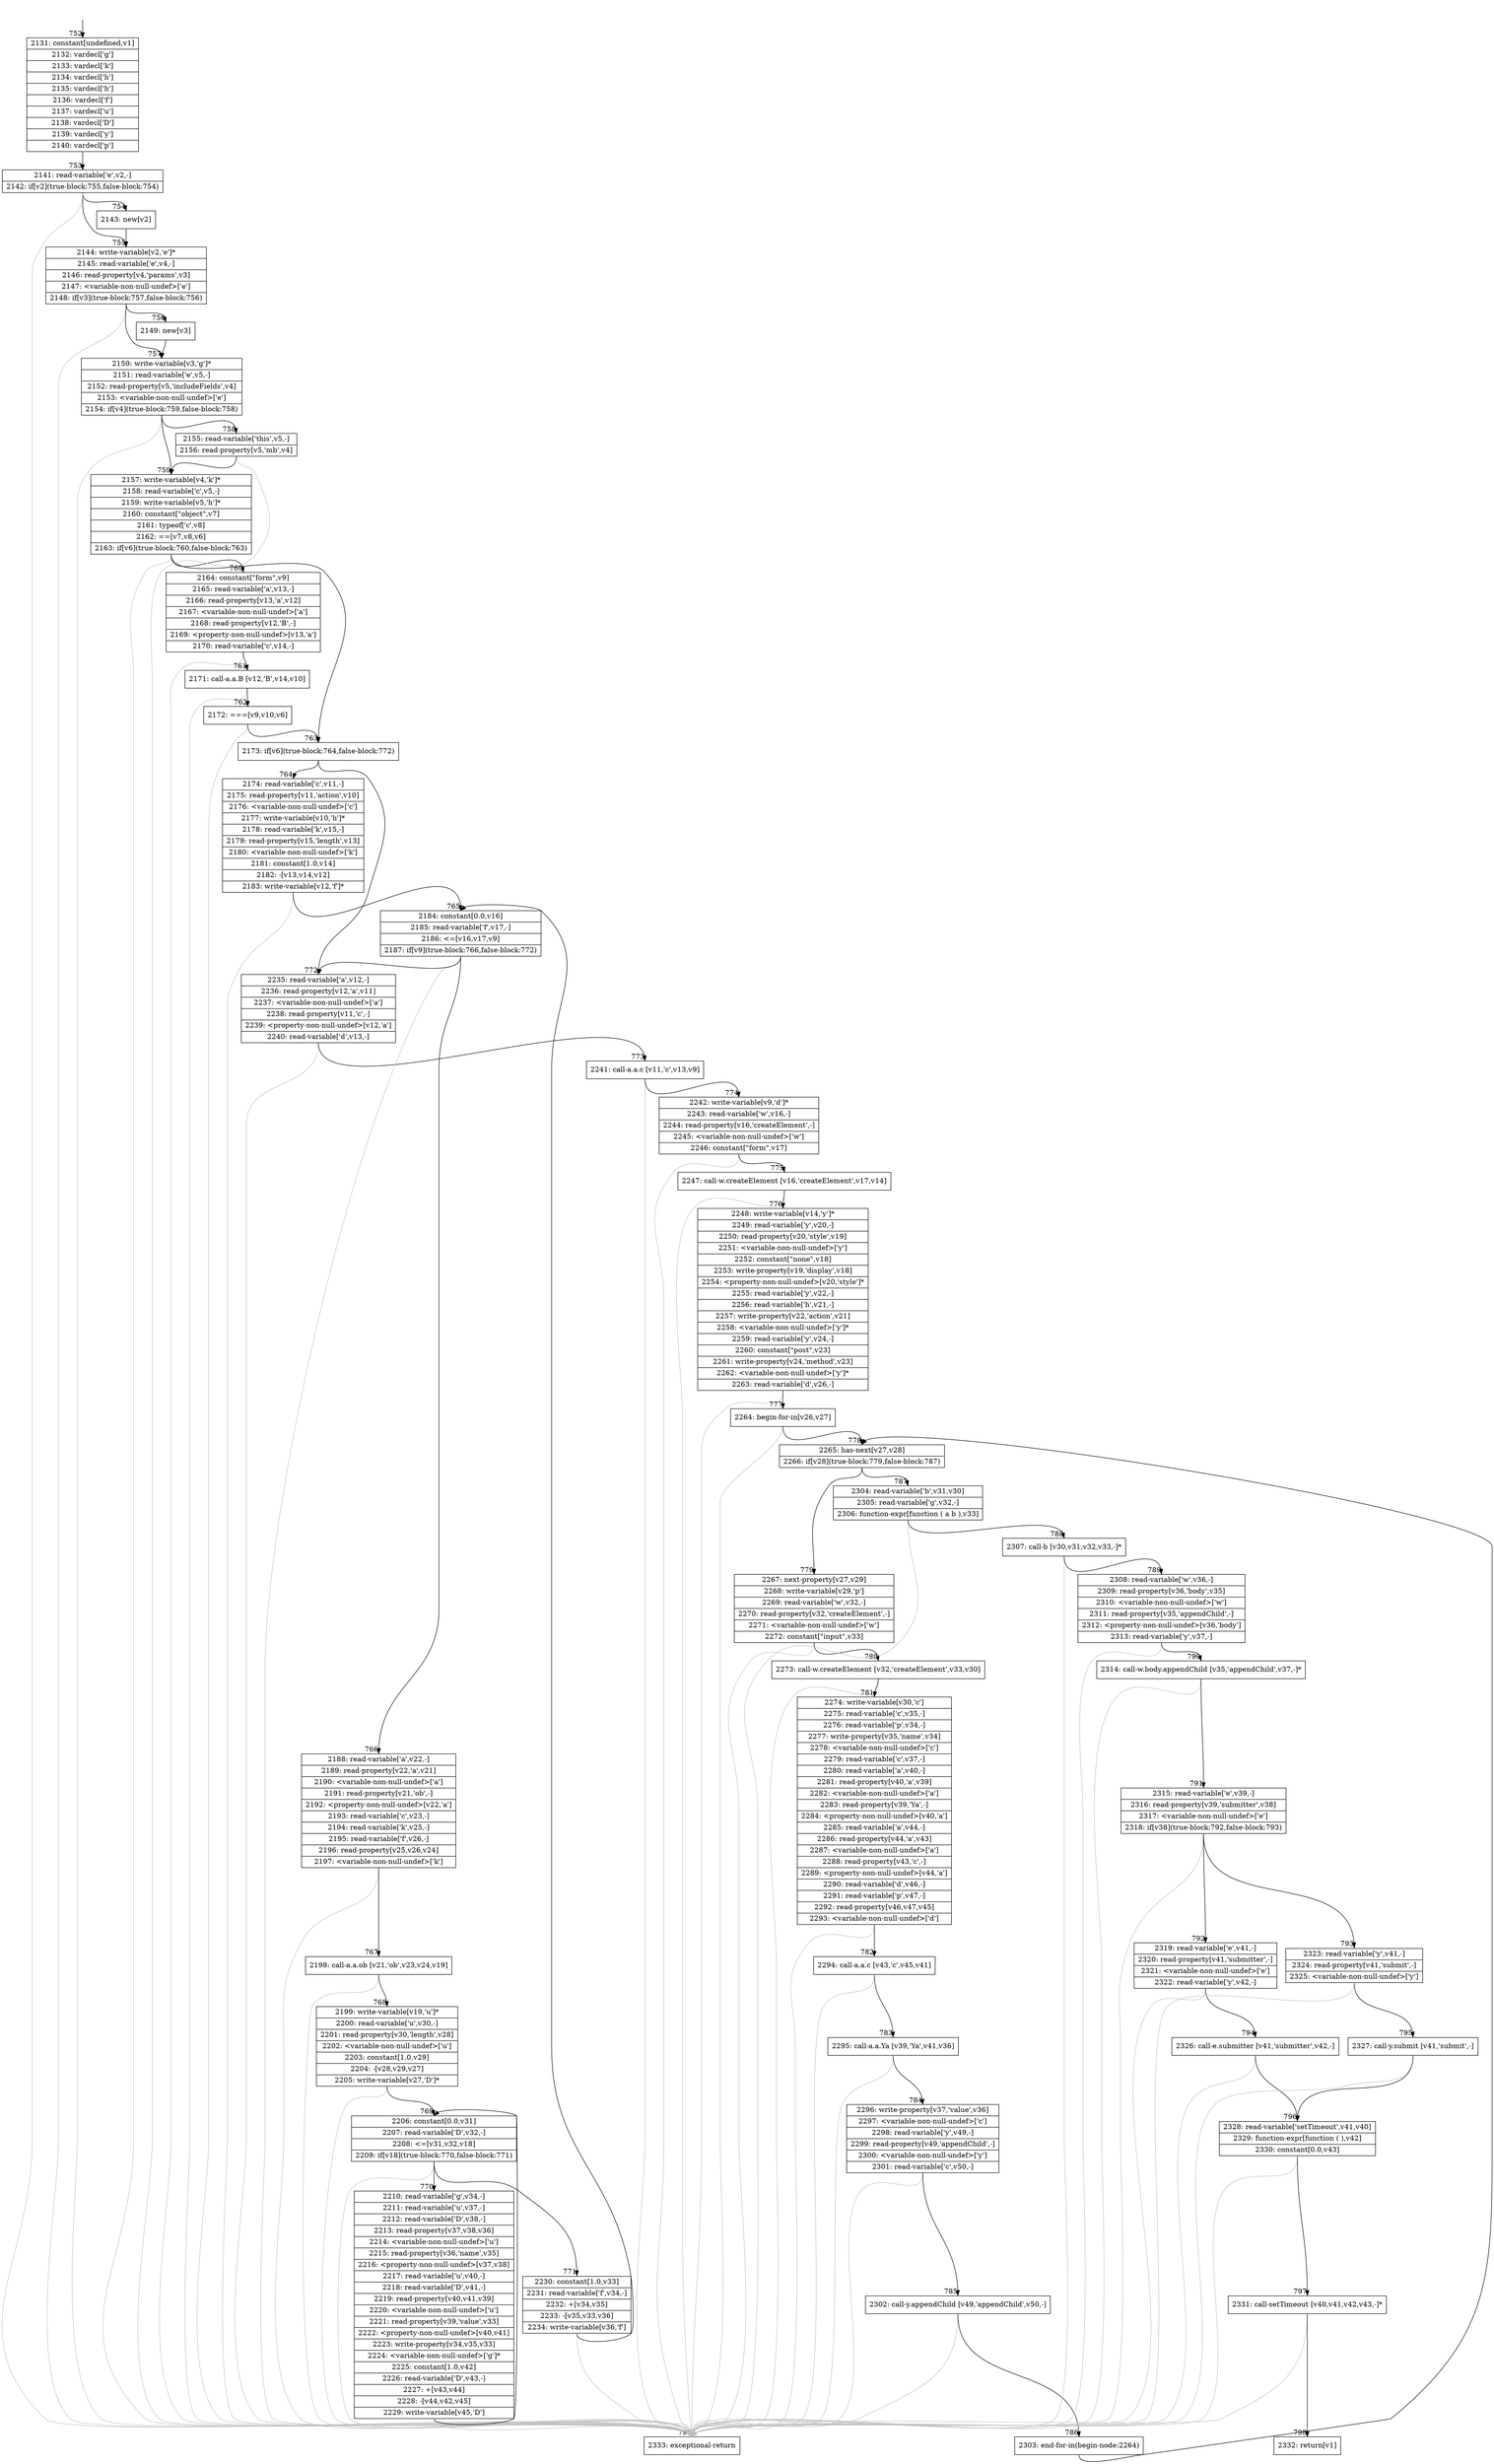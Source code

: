 digraph {
rankdir="TD"
BB_entry65[shape=none,label=""];
BB_entry65 -> BB752 [tailport=s, headport=n, headlabel="    752"]
BB752 [shape=record label="{2131: constant[undefined,v1]|2132: vardecl['g']|2133: vardecl['k']|2134: vardecl['h']|2135: vardecl['h']|2136: vardecl['f']|2137: vardecl['u']|2138: vardecl['D']|2139: vardecl['y']|2140: vardecl['p']}" ] 
BB752 -> BB753 [tailport=s, headport=n, headlabel="      753"]
BB753 [shape=record label="{2141: read-variable['e',v2,-]|2142: if[v2](true-block:755,false-block:754)}" ] 
BB753 -> BB755 [tailport=s, headport=n, headlabel="      755"]
BB753 -> BB754 [tailport=s, headport=n, headlabel="      754"]
BB753 -> BB799 [tailport=s, headport=n, color=gray, headlabel="      799"]
BB754 [shape=record label="{2143: new[v2]}" ] 
BB754 -> BB755 [tailport=s, headport=n]
BB755 [shape=record label="{2144: write-variable[v2,'e']*|2145: read-variable['e',v4,-]|2146: read-property[v4,'params',v3]|2147: \<variable-non-null-undef\>['e']|2148: if[v3](true-block:757,false-block:756)}" ] 
BB755 -> BB757 [tailport=s, headport=n, headlabel="      757"]
BB755 -> BB756 [tailport=s, headport=n, headlabel="      756"]
BB755 -> BB799 [tailport=s, headport=n, color=gray]
BB756 [shape=record label="{2149: new[v3]}" ] 
BB756 -> BB757 [tailport=s, headport=n]
BB757 [shape=record label="{2150: write-variable[v3,'g']*|2151: read-variable['e',v5,-]|2152: read-property[v5,'includeFields',v4]|2153: \<variable-non-null-undef\>['e']|2154: if[v4](true-block:759,false-block:758)}" ] 
BB757 -> BB759 [tailport=s, headport=n, headlabel="      759"]
BB757 -> BB758 [tailport=s, headport=n, headlabel="      758"]
BB757 -> BB799 [tailport=s, headport=n, color=gray]
BB758 [shape=record label="{2155: read-variable['this',v5,-]|2156: read-property[v5,'mb',v4]}" ] 
BB758 -> BB759 [tailport=s, headport=n]
BB758 -> BB799 [tailport=s, headport=n, color=gray]
BB759 [shape=record label="{2157: write-variable[v4,'k']*|2158: read-variable['c',v5,-]|2159: write-variable[v5,'h']*|2160: constant[\"object\",v7]|2161: typeof['c',v8]|2162: ==[v7,v8,v6]|2163: if[v6](true-block:760,false-block:763)}" ] 
BB759 -> BB763 [tailport=s, headport=n, headlabel="      763"]
BB759 -> BB760 [tailport=s, headport=n, headlabel="      760"]
BB759 -> BB799 [tailport=s, headport=n, color=gray]
BB760 [shape=record label="{2164: constant[\"form\",v9]|2165: read-variable['a',v13,-]|2166: read-property[v13,'a',v12]|2167: \<variable-non-null-undef\>['a']|2168: read-property[v12,'B',-]|2169: \<property-non-null-undef\>[v13,'a']|2170: read-variable['c',v14,-]}" ] 
BB760 -> BB761 [tailport=s, headport=n, headlabel="      761"]
BB760 -> BB799 [tailport=s, headport=n, color=gray]
BB761 [shape=record label="{2171: call-a.a.B [v12,'B',v14,v10]}" ] 
BB761 -> BB762 [tailport=s, headport=n, headlabel="      762"]
BB761 -> BB799 [tailport=s, headport=n, color=gray]
BB762 [shape=record label="{2172: ===[v9,v10,v6]}" ] 
BB762 -> BB763 [tailport=s, headport=n]
BB762 -> BB799 [tailport=s, headport=n, color=gray]
BB763 [shape=record label="{2173: if[v6](true-block:764,false-block:772)}" ] 
BB763 -> BB764 [tailport=s, headport=n, headlabel="      764"]
BB763 -> BB772 [tailport=s, headport=n, headlabel="      772"]
BB764 [shape=record label="{2174: read-variable['c',v11,-]|2175: read-property[v11,'action',v10]|2176: \<variable-non-null-undef\>['c']|2177: write-variable[v10,'h']*|2178: read-variable['k',v15,-]|2179: read-property[v15,'length',v13]|2180: \<variable-non-null-undef\>['k']|2181: constant[1.0,v14]|2182: -[v13,v14,v12]|2183: write-variable[v12,'f']*}" ] 
BB764 -> BB765 [tailport=s, headport=n, headlabel="      765"]
BB764 -> BB799 [tailport=s, headport=n, color=gray]
BB765 [shape=record label="{2184: constant[0.0,v16]|2185: read-variable['f',v17,-]|2186: \<=[v16,v17,v9]|2187: if[v9](true-block:766,false-block:772)}" ] 
BB765 -> BB766 [tailport=s, headport=n, headlabel="      766"]
BB765 -> BB772 [tailport=s, headport=n]
BB765 -> BB799 [tailport=s, headport=n, color=gray]
BB766 [shape=record label="{2188: read-variable['a',v22,-]|2189: read-property[v22,'a',v21]|2190: \<variable-non-null-undef\>['a']|2191: read-property[v21,'ob',-]|2192: \<property-non-null-undef\>[v22,'a']|2193: read-variable['c',v23,-]|2194: read-variable['k',v25,-]|2195: read-variable['f',v26,-]|2196: read-property[v25,v26,v24]|2197: \<variable-non-null-undef\>['k']}" ] 
BB766 -> BB767 [tailport=s, headport=n, headlabel="      767"]
BB766 -> BB799 [tailport=s, headport=n, color=gray]
BB767 [shape=record label="{2198: call-a.a.ob [v21,'ob',v23,v24,v19]}" ] 
BB767 -> BB768 [tailport=s, headport=n, headlabel="      768"]
BB767 -> BB799 [tailport=s, headport=n, color=gray]
BB768 [shape=record label="{2199: write-variable[v19,'u']*|2200: read-variable['u',v30,-]|2201: read-property[v30,'length',v28]|2202: \<variable-non-null-undef\>['u']|2203: constant[1.0,v29]|2204: -[v28,v29,v27]|2205: write-variable[v27,'D']*}" ] 
BB768 -> BB769 [tailport=s, headport=n, headlabel="      769"]
BB768 -> BB799 [tailport=s, headport=n, color=gray]
BB769 [shape=record label="{2206: constant[0.0,v31]|2207: read-variable['D',v32,-]|2208: \<=[v31,v32,v18]|2209: if[v18](true-block:770,false-block:771)}" ] 
BB769 -> BB770 [tailport=s, headport=n, headlabel="      770"]
BB769 -> BB771 [tailport=s, headport=n, headlabel="      771"]
BB769 -> BB799 [tailport=s, headport=n, color=gray]
BB770 [shape=record label="{2210: read-variable['g',v34,-]|2211: read-variable['u',v37,-]|2212: read-variable['D',v38,-]|2213: read-property[v37,v38,v36]|2214: \<variable-non-null-undef\>['u']|2215: read-property[v36,'name',v35]|2216: \<property-non-null-undef\>[v37,v38]|2217: read-variable['u',v40,-]|2218: read-variable['D',v41,-]|2219: read-property[v40,v41,v39]|2220: \<variable-non-null-undef\>['u']|2221: read-property[v39,'value',v33]|2222: \<property-non-null-undef\>[v40,v41]|2223: write-property[v34,v35,v33]|2224: \<variable-non-null-undef\>['g']*|2225: constant[1.0,v42]|2226: read-variable['D',v43,-]|2227: +[v43,v44]|2228: -[v44,v42,v45]|2229: write-variable[v45,'D']}" ] 
BB770 -> BB769 [tailport=s, headport=n]
BB770 -> BB799 [tailport=s, headport=n, color=gray]
BB771 [shape=record label="{2230: constant[1.0,v33]|2231: read-variable['f',v34,-]|2232: +[v34,v35]|2233: -[v35,v33,v36]|2234: write-variable[v36,'f']}" ] 
BB771 -> BB765 [tailport=s, headport=n]
BB771 -> BB799 [tailport=s, headport=n, color=gray]
BB772 [shape=record label="{2235: read-variable['a',v12,-]|2236: read-property[v12,'a',v11]|2237: \<variable-non-null-undef\>['a']|2238: read-property[v11,'c',-]|2239: \<property-non-null-undef\>[v12,'a']|2240: read-variable['d',v13,-]}" ] 
BB772 -> BB773 [tailport=s, headport=n, headlabel="      773"]
BB772 -> BB799 [tailport=s, headport=n, color=gray]
BB773 [shape=record label="{2241: call-a.a.c [v11,'c',v13,v9]}" ] 
BB773 -> BB774 [tailport=s, headport=n, headlabel="      774"]
BB773 -> BB799 [tailport=s, headport=n, color=gray]
BB774 [shape=record label="{2242: write-variable[v9,'d']*|2243: read-variable['w',v16,-]|2244: read-property[v16,'createElement',-]|2245: \<variable-non-null-undef\>['w']|2246: constant[\"form\",v17]}" ] 
BB774 -> BB775 [tailport=s, headport=n, headlabel="      775"]
BB774 -> BB799 [tailport=s, headport=n, color=gray]
BB775 [shape=record label="{2247: call-w.createElement [v16,'createElement',v17,v14]}" ] 
BB775 -> BB776 [tailport=s, headport=n, headlabel="      776"]
BB775 -> BB799 [tailport=s, headport=n, color=gray]
BB776 [shape=record label="{2248: write-variable[v14,'y']*|2249: read-variable['y',v20,-]|2250: read-property[v20,'style',v19]|2251: \<variable-non-null-undef\>['y']|2252: constant[\"none\",v18]|2253: write-property[v19,'display',v18]|2254: \<property-non-null-undef\>[v20,'style']*|2255: read-variable['y',v22,-]|2256: read-variable['h',v21,-]|2257: write-property[v22,'action',v21]|2258: \<variable-non-null-undef\>['y']*|2259: read-variable['y',v24,-]|2260: constant[\"post\",v23]|2261: write-property[v24,'method',v23]|2262: \<variable-non-null-undef\>['y']*|2263: read-variable['d',v26,-]}" ] 
BB776 -> BB777 [tailport=s, headport=n, headlabel="      777"]
BB776 -> BB799 [tailport=s, headport=n, color=gray]
BB777 [shape=record label="{2264: begin-for-in[v26,v27]}" ] 
BB777 -> BB778 [tailport=s, headport=n, headlabel="      778"]
BB777 -> BB799 [tailport=s, headport=n, color=gray]
BB778 [shape=record label="{2265: has-next[v27,v28]|2266: if[v28](true-block:779,false-block:787)}" ] 
BB778 -> BB779 [tailport=s, headport=n, headlabel="      779"]
BB778 -> BB787 [tailport=s, headport=n, headlabel="      787"]
BB779 [shape=record label="{2267: next-property[v27,v29]|2268: write-variable[v29,'p']|2269: read-variable['w',v32,-]|2270: read-property[v32,'createElement',-]|2271: \<variable-non-null-undef\>['w']|2272: constant[\"input\",v33]}" ] 
BB779 -> BB780 [tailport=s, headport=n, headlabel="      780"]
BB779 -> BB799 [tailport=s, headport=n, color=gray]
BB780 [shape=record label="{2273: call-w.createElement [v32,'createElement',v33,v30]}" ] 
BB780 -> BB781 [tailport=s, headport=n, headlabel="      781"]
BB780 -> BB799 [tailport=s, headport=n, color=gray]
BB781 [shape=record label="{2274: write-variable[v30,'c']|2275: read-variable['c',v35,-]|2276: read-variable['p',v34,-]|2277: write-property[v35,'name',v34]|2278: \<variable-non-null-undef\>['c']|2279: read-variable['c',v37,-]|2280: read-variable['a',v40,-]|2281: read-property[v40,'a',v39]|2282: \<variable-non-null-undef\>['a']|2283: read-property[v39,'Ya',-]|2284: \<property-non-null-undef\>[v40,'a']|2285: read-variable['a',v44,-]|2286: read-property[v44,'a',v43]|2287: \<variable-non-null-undef\>['a']|2288: read-property[v43,'c',-]|2289: \<property-non-null-undef\>[v44,'a']|2290: read-variable['d',v46,-]|2291: read-variable['p',v47,-]|2292: read-property[v46,v47,v45]|2293: \<variable-non-null-undef\>['d']}" ] 
BB781 -> BB782 [tailport=s, headport=n, headlabel="      782"]
BB781 -> BB799 [tailport=s, headport=n, color=gray]
BB782 [shape=record label="{2294: call-a.a.c [v43,'c',v45,v41]}" ] 
BB782 -> BB783 [tailport=s, headport=n, headlabel="      783"]
BB782 -> BB799 [tailport=s, headport=n, color=gray]
BB783 [shape=record label="{2295: call-a.a.Ya [v39,'Ya',v41,v36]}" ] 
BB783 -> BB784 [tailport=s, headport=n, headlabel="      784"]
BB783 -> BB799 [tailport=s, headport=n, color=gray]
BB784 [shape=record label="{2296: write-property[v37,'value',v36]|2297: \<variable-non-null-undef\>['c']|2298: read-variable['y',v49,-]|2299: read-property[v49,'appendChild',-]|2300: \<variable-non-null-undef\>['y']|2301: read-variable['c',v50,-]}" ] 
BB784 -> BB785 [tailport=s, headport=n, headlabel="      785"]
BB784 -> BB799 [tailport=s, headport=n, color=gray]
BB785 [shape=record label="{2302: call-y.appendChild [v49,'appendChild',v50,-]}" ] 
BB785 -> BB786 [tailport=s, headport=n, headlabel="      786"]
BB785 -> BB799 [tailport=s, headport=n, color=gray]
BB786 [shape=record label="{2303: end-for-in(begin-node:2264)}" ] 
BB786 -> BB778 [tailport=s, headport=n]
BB787 [shape=record label="{2304: read-variable['b',v31,v30]|2305: read-variable['g',v32,-]|2306: function-expr[function ( a b ),v33]}" ] 
BB787 -> BB788 [tailport=s, headport=n, headlabel="      788"]
BB787 -> BB799 [tailport=s, headport=n, color=gray]
BB788 [shape=record label="{2307: call-b [v30,v31,v32,v33,-]*}" ] 
BB788 -> BB789 [tailport=s, headport=n, headlabel="      789"]
BB788 -> BB799 [tailport=s, headport=n, color=gray]
BB789 [shape=record label="{2308: read-variable['w',v36,-]|2309: read-property[v36,'body',v35]|2310: \<variable-non-null-undef\>['w']|2311: read-property[v35,'appendChild',-]|2312: \<property-non-null-undef\>[v36,'body']|2313: read-variable['y',v37,-]}" ] 
BB789 -> BB790 [tailport=s, headport=n, headlabel="      790"]
BB789 -> BB799 [tailport=s, headport=n, color=gray]
BB790 [shape=record label="{2314: call-w.body.appendChild [v35,'appendChild',v37,-]*}" ] 
BB790 -> BB791 [tailport=s, headport=n, headlabel="      791"]
BB790 -> BB799 [tailport=s, headport=n, color=gray]
BB791 [shape=record label="{2315: read-variable['e',v39,-]|2316: read-property[v39,'submitter',v38]|2317: \<variable-non-null-undef\>['e']|2318: if[v38](true-block:792,false-block:793)}" ] 
BB791 -> BB792 [tailport=s, headport=n, headlabel="      792"]
BB791 -> BB793 [tailport=s, headport=n, headlabel="      793"]
BB791 -> BB799 [tailport=s, headport=n, color=gray]
BB792 [shape=record label="{2319: read-variable['e',v41,-]|2320: read-property[v41,'submitter',-]|2321: \<variable-non-null-undef\>['e']|2322: read-variable['y',v42,-]}" ] 
BB792 -> BB794 [tailport=s, headport=n, headlabel="      794"]
BB792 -> BB799 [tailport=s, headport=n, color=gray]
BB793 [shape=record label="{2323: read-variable['y',v41,-]|2324: read-property[v41,'submit',-]|2325: \<variable-non-null-undef\>['y']}" ] 
BB793 -> BB795 [tailport=s, headport=n, headlabel="      795"]
BB793 -> BB799 [tailport=s, headport=n, color=gray]
BB794 [shape=record label="{2326: call-e.submitter [v41,'submitter',v42,-]}" ] 
BB794 -> BB796 [tailport=s, headport=n, headlabel="      796"]
BB794 -> BB799 [tailport=s, headport=n, color=gray]
BB795 [shape=record label="{2327: call-y.submit [v41,'submit',-]}" ] 
BB795 -> BB796 [tailport=s, headport=n]
BB795 -> BB799 [tailport=s, headport=n, color=gray]
BB796 [shape=record label="{2328: read-variable['setTimeout',v41,v40]|2329: function-expr[function ( ),v42]|2330: constant[0.0,v43]}" ] 
BB796 -> BB797 [tailport=s, headport=n, headlabel="      797"]
BB796 -> BB799 [tailport=s, headport=n, color=gray]
BB797 [shape=record label="{2331: call-setTimeout [v40,v41,v42,v43,-]*}" ] 
BB797 -> BB798 [tailport=s, headport=n, headlabel="      798"]
BB797 -> BB799 [tailport=s, headport=n, color=gray]
BB798 [shape=record label="{2332: return[v1]}" ] 
BB799 [shape=record label="{2333: exceptional-return}" ] 
}

